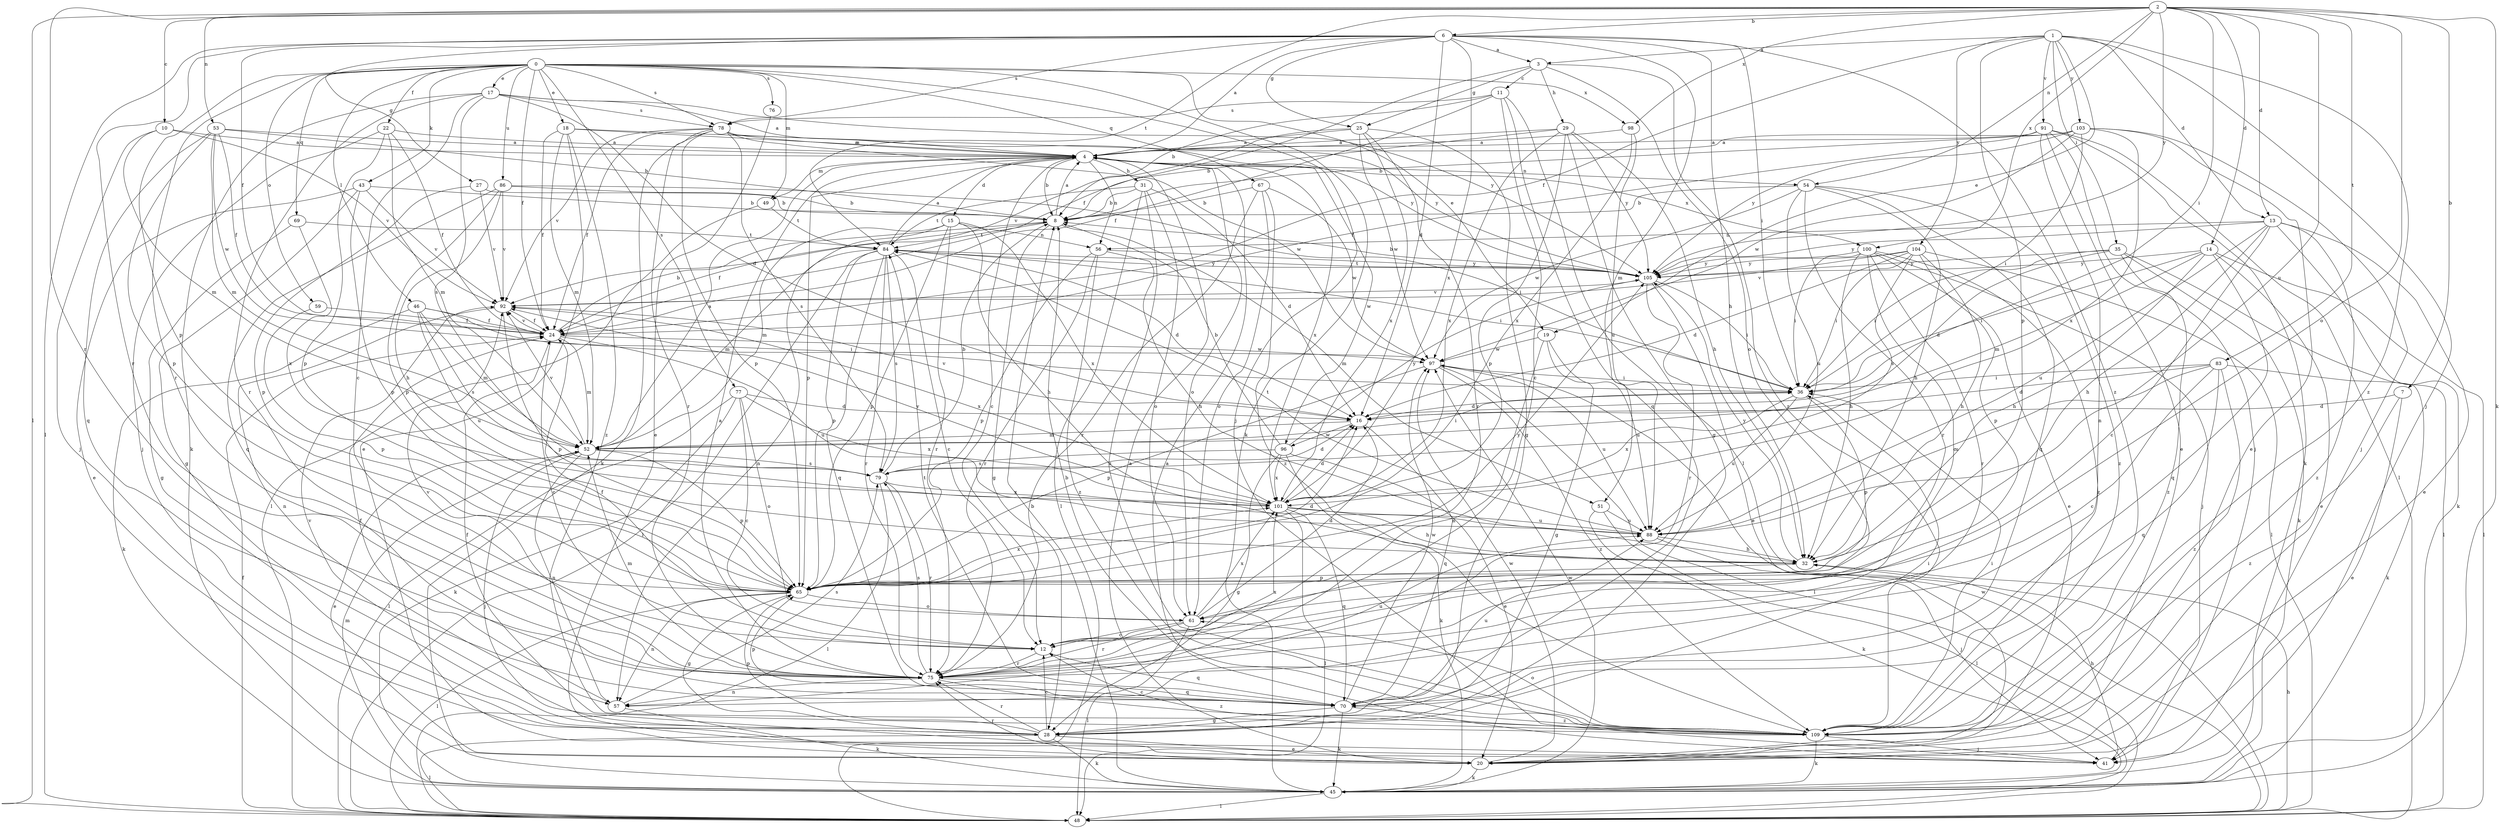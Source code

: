 strict digraph  {
0;
1;
2;
3;
4;
6;
7;
8;
10;
11;
12;
13;
14;
15;
16;
17;
18;
19;
20;
22;
24;
25;
27;
28;
29;
31;
32;
35;
36;
41;
43;
45;
46;
48;
49;
51;
52;
53;
54;
56;
57;
59;
61;
65;
67;
69;
70;
75;
76;
77;
78;
79;
83;
84;
86;
88;
91;
92;
96;
97;
98;
100;
101;
103;
104;
105;
109;
0 -> 17  [label=e];
0 -> 18  [label=e];
0 -> 19  [label=e];
0 -> 22  [label=f];
0 -> 24  [label=f];
0 -> 41  [label=j];
0 -> 43  [label=k];
0 -> 45  [label=k];
0 -> 46  [label=l];
0 -> 49  [label=m];
0 -> 59  [label=o];
0 -> 65  [label=p];
0 -> 67  [label=q];
0 -> 69  [label=q];
0 -> 75  [label=r];
0 -> 76  [label=s];
0 -> 77  [label=s];
0 -> 78  [label=s];
0 -> 86  [label=u];
0 -> 98  [label=x];
1 -> 3  [label=a];
1 -> 13  [label=d];
1 -> 19  [label=e];
1 -> 24  [label=f];
1 -> 35  [label=i];
1 -> 41  [label=j];
1 -> 65  [label=p];
1 -> 91  [label=v];
1 -> 103  [label=y];
1 -> 104  [label=y];
1 -> 109  [label=z];
2 -> 6  [label=b];
2 -> 7  [label=b];
2 -> 10  [label=c];
2 -> 13  [label=d];
2 -> 14  [label=d];
2 -> 36  [label=i];
2 -> 45  [label=k];
2 -> 48  [label=l];
2 -> 53  [label=n];
2 -> 54  [label=n];
2 -> 61  [label=o];
2 -> 75  [label=r];
2 -> 83  [label=t];
2 -> 84  [label=t];
2 -> 88  [label=u];
2 -> 98  [label=x];
2 -> 100  [label=x];
2 -> 105  [label=y];
3 -> 11  [label=c];
3 -> 24  [label=f];
3 -> 25  [label=g];
3 -> 29  [label=h];
3 -> 61  [label=o];
3 -> 109  [label=z];
4 -> 8  [label=b];
4 -> 12  [label=c];
4 -> 15  [label=d];
4 -> 31  [label=h];
4 -> 49  [label=m];
4 -> 54  [label=n];
4 -> 56  [label=n];
4 -> 61  [label=o];
4 -> 65  [label=p];
4 -> 96  [label=w];
4 -> 100  [label=x];
4 -> 101  [label=x];
6 -> 3  [label=a];
6 -> 4  [label=a];
6 -> 16  [label=d];
6 -> 24  [label=f];
6 -> 25  [label=g];
6 -> 27  [label=g];
6 -> 32  [label=h];
6 -> 36  [label=i];
6 -> 48  [label=l];
6 -> 51  [label=m];
6 -> 75  [label=r];
6 -> 78  [label=s];
6 -> 101  [label=x];
6 -> 109  [label=z];
7 -> 16  [label=d];
7 -> 20  [label=e];
7 -> 109  [label=z];
8 -> 4  [label=a];
8 -> 24  [label=f];
8 -> 28  [label=g];
8 -> 51  [label=m];
8 -> 84  [label=t];
10 -> 4  [label=a];
10 -> 41  [label=j];
10 -> 52  [label=m];
10 -> 92  [label=v];
11 -> 8  [label=b];
11 -> 12  [label=c];
11 -> 24  [label=f];
11 -> 48  [label=l];
11 -> 70  [label=q];
11 -> 78  [label=s];
12 -> 24  [label=f];
12 -> 70  [label=q];
12 -> 75  [label=r];
13 -> 12  [label=c];
13 -> 20  [label=e];
13 -> 32  [label=h];
13 -> 45  [label=k];
13 -> 56  [label=n];
13 -> 88  [label=u];
13 -> 105  [label=y];
13 -> 109  [label=z];
14 -> 20  [label=e];
14 -> 32  [label=h];
14 -> 36  [label=i];
14 -> 48  [label=l];
14 -> 52  [label=m];
14 -> 70  [label=q];
14 -> 105  [label=y];
15 -> 32  [label=h];
15 -> 52  [label=m];
15 -> 56  [label=n];
15 -> 57  [label=n];
15 -> 65  [label=p];
15 -> 75  [label=r];
15 -> 101  [label=x];
16 -> 52  [label=m];
16 -> 70  [label=q];
16 -> 92  [label=v];
16 -> 96  [label=w];
17 -> 4  [label=a];
17 -> 12  [label=c];
17 -> 16  [label=d];
17 -> 45  [label=k];
17 -> 75  [label=r];
17 -> 78  [label=s];
17 -> 79  [label=s];
17 -> 105  [label=y];
18 -> 4  [label=a];
18 -> 20  [label=e];
18 -> 24  [label=f];
18 -> 52  [label=m];
18 -> 105  [label=y];
18 -> 109  [label=z];
19 -> 28  [label=g];
19 -> 57  [label=n];
19 -> 88  [label=u];
19 -> 97  [label=w];
20 -> 4  [label=a];
20 -> 45  [label=k];
20 -> 75  [label=r];
20 -> 97  [label=w];
22 -> 4  [label=a];
22 -> 24  [label=f];
22 -> 41  [label=j];
22 -> 52  [label=m];
22 -> 65  [label=p];
24 -> 8  [label=b];
24 -> 12  [label=c];
24 -> 52  [label=m];
24 -> 88  [label=u];
24 -> 92  [label=v];
24 -> 97  [label=w];
25 -> 4  [label=a];
25 -> 28  [label=g];
25 -> 75  [label=r];
25 -> 92  [label=v];
25 -> 97  [label=w];
25 -> 101  [label=x];
27 -> 8  [label=b];
27 -> 65  [label=p];
27 -> 92  [label=v];
28 -> 12  [label=c];
28 -> 20  [label=e];
28 -> 36  [label=i];
28 -> 45  [label=k];
28 -> 48  [label=l];
28 -> 65  [label=p];
28 -> 75  [label=r];
28 -> 92  [label=v];
29 -> 4  [label=a];
29 -> 8  [label=b];
29 -> 28  [label=g];
29 -> 32  [label=h];
29 -> 65  [label=p];
29 -> 101  [label=x];
29 -> 105  [label=y];
31 -> 8  [label=b];
31 -> 16  [label=d];
31 -> 48  [label=l];
31 -> 61  [label=o];
31 -> 84  [label=t];
31 -> 109  [label=z];
32 -> 65  [label=p];
32 -> 105  [label=y];
35 -> 16  [label=d];
35 -> 36  [label=i];
35 -> 45  [label=k];
35 -> 48  [label=l];
35 -> 105  [label=y];
35 -> 109  [label=z];
36 -> 16  [label=d];
36 -> 65  [label=p];
36 -> 88  [label=u];
36 -> 101  [label=x];
41 -> 4  [label=a];
41 -> 32  [label=h];
43 -> 8  [label=b];
43 -> 20  [label=e];
43 -> 28  [label=g];
43 -> 65  [label=p];
43 -> 92  [label=v];
45 -> 8  [label=b];
45 -> 48  [label=l];
45 -> 52  [label=m];
45 -> 97  [label=w];
46 -> 24  [label=f];
46 -> 36  [label=i];
46 -> 45  [label=k];
46 -> 52  [label=m];
46 -> 79  [label=s];
46 -> 88  [label=u];
48 -> 24  [label=f];
48 -> 32  [label=h];
48 -> 97  [label=w];
49 -> 48  [label=l];
49 -> 84  [label=t];
51 -> 45  [label=k];
51 -> 48  [label=l];
51 -> 88  [label=u];
52 -> 4  [label=a];
52 -> 20  [label=e];
52 -> 36  [label=i];
52 -> 41  [label=j];
52 -> 57  [label=n];
52 -> 65  [label=p];
52 -> 79  [label=s];
52 -> 92  [label=v];
53 -> 4  [label=a];
53 -> 8  [label=b];
53 -> 24  [label=f];
53 -> 52  [label=m];
53 -> 65  [label=p];
53 -> 70  [label=q];
53 -> 97  [label=w];
54 -> 8  [label=b];
54 -> 32  [label=h];
54 -> 70  [label=q];
54 -> 75  [label=r];
54 -> 88  [label=u];
54 -> 97  [label=w];
54 -> 109  [label=z];
56 -> 32  [label=h];
56 -> 65  [label=p];
56 -> 75  [label=r];
56 -> 105  [label=y];
56 -> 109  [label=z];
57 -> 24  [label=f];
57 -> 45  [label=k];
57 -> 79  [label=s];
59 -> 24  [label=f];
59 -> 65  [label=p];
61 -> 12  [label=c];
61 -> 16  [label=d];
61 -> 48  [label=l];
61 -> 75  [label=r];
61 -> 101  [label=x];
65 -> 16  [label=d];
65 -> 28  [label=g];
65 -> 48  [label=l];
65 -> 57  [label=n];
65 -> 61  [label=o];
65 -> 101  [label=x];
65 -> 105  [label=y];
67 -> 8  [label=b];
67 -> 61  [label=o];
67 -> 75  [label=r];
67 -> 97  [label=w];
67 -> 109  [label=z];
69 -> 28  [label=g];
69 -> 84  [label=t];
69 -> 101  [label=x];
70 -> 28  [label=g];
70 -> 45  [label=k];
70 -> 65  [label=p];
70 -> 84  [label=t];
70 -> 88  [label=u];
70 -> 97  [label=w];
70 -> 109  [label=z];
75 -> 4  [label=a];
75 -> 52  [label=m];
75 -> 57  [label=n];
75 -> 70  [label=q];
75 -> 79  [label=s];
75 -> 88  [label=u];
75 -> 92  [label=v];
75 -> 101  [label=x];
75 -> 109  [label=z];
76 -> 20  [label=e];
77 -> 12  [label=c];
77 -> 16  [label=d];
77 -> 45  [label=k];
77 -> 48  [label=l];
77 -> 61  [label=o];
77 -> 101  [label=x];
78 -> 4  [label=a];
78 -> 24  [label=f];
78 -> 45  [label=k];
78 -> 65  [label=p];
78 -> 75  [label=r];
78 -> 79  [label=s];
78 -> 92  [label=v];
78 -> 97  [label=w];
78 -> 105  [label=y];
79 -> 8  [label=b];
79 -> 16  [label=d];
79 -> 48  [label=l];
79 -> 75  [label=r];
79 -> 101  [label=x];
83 -> 12  [label=c];
83 -> 16  [label=d];
83 -> 36  [label=i];
83 -> 45  [label=k];
83 -> 70  [label=q];
83 -> 88  [label=u];
83 -> 109  [label=z];
84 -> 4  [label=a];
84 -> 12  [label=c];
84 -> 16  [label=d];
84 -> 36  [label=i];
84 -> 48  [label=l];
84 -> 52  [label=m];
84 -> 65  [label=p];
84 -> 70  [label=q];
84 -> 75  [label=r];
84 -> 79  [label=s];
84 -> 105  [label=y];
86 -> 8  [label=b];
86 -> 32  [label=h];
86 -> 36  [label=i];
86 -> 65  [label=p];
86 -> 70  [label=q];
86 -> 92  [label=v];
88 -> 32  [label=h];
88 -> 41  [label=j];
88 -> 84  [label=t];
91 -> 4  [label=a];
91 -> 20  [label=e];
91 -> 24  [label=f];
91 -> 41  [label=j];
91 -> 45  [label=k];
91 -> 48  [label=l];
91 -> 57  [label=n];
92 -> 24  [label=f];
92 -> 57  [label=n];
92 -> 65  [label=p];
92 -> 101  [label=x];
96 -> 8  [label=b];
96 -> 20  [label=e];
96 -> 28  [label=g];
96 -> 45  [label=k];
96 -> 79  [label=s];
96 -> 101  [label=x];
96 -> 105  [label=y];
97 -> 36  [label=i];
97 -> 48  [label=l];
97 -> 65  [label=p];
97 -> 88  [label=u];
97 -> 109  [label=z];
98 -> 4  [label=a];
98 -> 88  [label=u];
98 -> 101  [label=x];
100 -> 12  [label=c];
100 -> 20  [label=e];
100 -> 32  [label=h];
100 -> 36  [label=i];
100 -> 41  [label=j];
100 -> 75  [label=r];
100 -> 105  [label=y];
100 -> 109  [label=z];
101 -> 16  [label=d];
101 -> 32  [label=h];
101 -> 48  [label=l];
101 -> 70  [label=q];
101 -> 88  [label=u];
101 -> 92  [label=v];
103 -> 4  [label=a];
103 -> 8  [label=b];
103 -> 20  [label=e];
103 -> 36  [label=i];
103 -> 41  [label=j];
103 -> 97  [label=w];
103 -> 101  [label=x];
103 -> 105  [label=y];
104 -> 16  [label=d];
104 -> 32  [label=h];
104 -> 36  [label=i];
104 -> 48  [label=l];
104 -> 65  [label=p];
104 -> 79  [label=s];
104 -> 92  [label=v];
104 -> 105  [label=y];
105 -> 8  [label=b];
105 -> 20  [label=e];
105 -> 36  [label=i];
105 -> 75  [label=r];
105 -> 84  [label=t];
105 -> 92  [label=v];
109 -> 8  [label=b];
109 -> 12  [label=c];
109 -> 24  [label=f];
109 -> 36  [label=i];
109 -> 41  [label=j];
109 -> 45  [label=k];
109 -> 61  [label=o];
}
